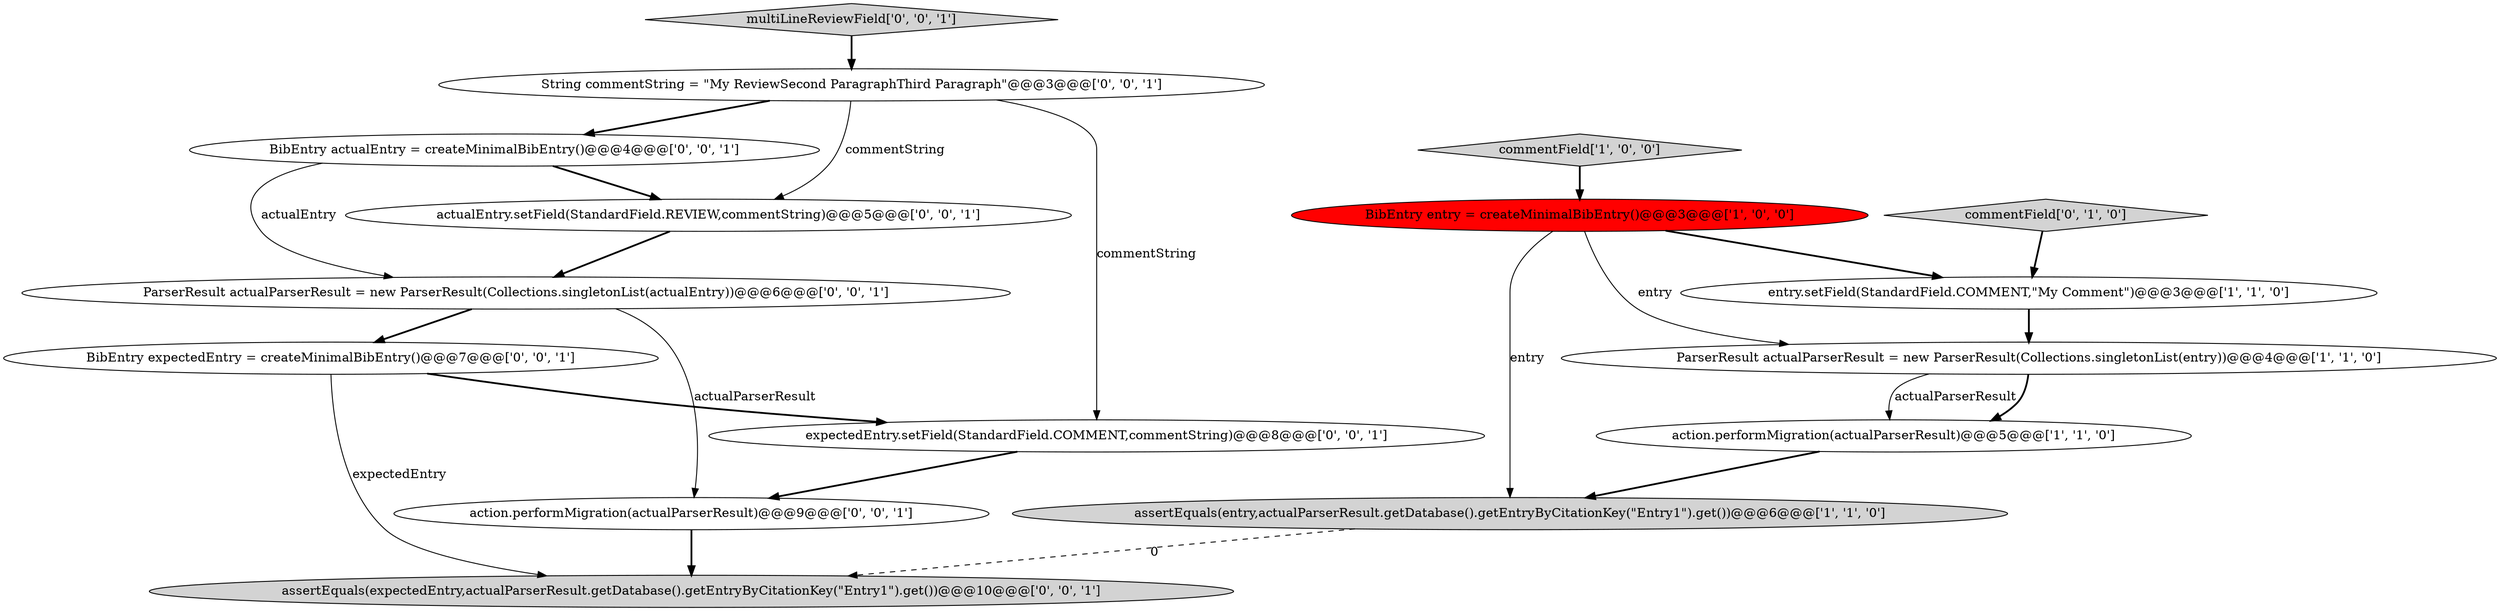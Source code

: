 digraph {
3 [style = filled, label = "BibEntry entry = createMinimalBibEntry()@@@3@@@['1', '0', '0']", fillcolor = red, shape = ellipse image = "AAA1AAABBB1BBB"];
7 [style = filled, label = "BibEntry expectedEntry = createMinimalBibEntry()@@@7@@@['0', '0', '1']", fillcolor = white, shape = ellipse image = "AAA0AAABBB3BBB"];
11 [style = filled, label = "assertEquals(expectedEntry,actualParserResult.getDatabase().getEntryByCitationKey(\"Entry1\").get())@@@10@@@['0', '0', '1']", fillcolor = lightgray, shape = ellipse image = "AAA0AAABBB3BBB"];
10 [style = filled, label = "actualEntry.setField(StandardField.REVIEW,commentString)@@@5@@@['0', '0', '1']", fillcolor = white, shape = ellipse image = "AAA0AAABBB3BBB"];
12 [style = filled, label = "BibEntry actualEntry = createMinimalBibEntry()@@@4@@@['0', '0', '1']", fillcolor = white, shape = ellipse image = "AAA0AAABBB3BBB"];
8 [style = filled, label = "multiLineReviewField['0', '0', '1']", fillcolor = lightgray, shape = diamond image = "AAA0AAABBB3BBB"];
13 [style = filled, label = "action.performMigration(actualParserResult)@@@9@@@['0', '0', '1']", fillcolor = white, shape = ellipse image = "AAA0AAABBB3BBB"];
1 [style = filled, label = "ParserResult actualParserResult = new ParserResult(Collections.singletonList(entry))@@@4@@@['1', '1', '0']", fillcolor = white, shape = ellipse image = "AAA0AAABBB1BBB"];
14 [style = filled, label = "ParserResult actualParserResult = new ParserResult(Collections.singletonList(actualEntry))@@@6@@@['0', '0', '1']", fillcolor = white, shape = ellipse image = "AAA0AAABBB3BBB"];
0 [style = filled, label = "commentField['1', '0', '0']", fillcolor = lightgray, shape = diamond image = "AAA0AAABBB1BBB"];
15 [style = filled, label = "expectedEntry.setField(StandardField.COMMENT,commentString)@@@8@@@['0', '0', '1']", fillcolor = white, shape = ellipse image = "AAA0AAABBB3BBB"];
6 [style = filled, label = "commentField['0', '1', '0']", fillcolor = lightgray, shape = diamond image = "AAA0AAABBB2BBB"];
9 [style = filled, label = "String commentString = \"My ReviewSecond ParagraphThird Paragraph\"@@@3@@@['0', '0', '1']", fillcolor = white, shape = ellipse image = "AAA0AAABBB3BBB"];
2 [style = filled, label = "action.performMigration(actualParserResult)@@@5@@@['1', '1', '0']", fillcolor = white, shape = ellipse image = "AAA0AAABBB1BBB"];
4 [style = filled, label = "entry.setField(StandardField.COMMENT,\"My Comment\")@@@3@@@['1', '1', '0']", fillcolor = white, shape = ellipse image = "AAA0AAABBB1BBB"];
5 [style = filled, label = "assertEquals(entry,actualParserResult.getDatabase().getEntryByCitationKey(\"Entry1\").get())@@@6@@@['1', '1', '0']", fillcolor = lightgray, shape = ellipse image = "AAA0AAABBB1BBB"];
0->3 [style = bold, label=""];
15->13 [style = bold, label=""];
1->2 [style = solid, label="actualParserResult"];
10->14 [style = bold, label=""];
3->1 [style = solid, label="entry"];
9->15 [style = solid, label="commentString"];
12->14 [style = solid, label="actualEntry"];
3->5 [style = solid, label="entry"];
3->4 [style = bold, label=""];
13->11 [style = bold, label=""];
9->10 [style = solid, label="commentString"];
14->7 [style = bold, label=""];
6->4 [style = bold, label=""];
12->10 [style = bold, label=""];
5->11 [style = dashed, label="0"];
8->9 [style = bold, label=""];
7->15 [style = bold, label=""];
1->2 [style = bold, label=""];
4->1 [style = bold, label=""];
9->12 [style = bold, label=""];
14->13 [style = solid, label="actualParserResult"];
7->11 [style = solid, label="expectedEntry"];
2->5 [style = bold, label=""];
}
